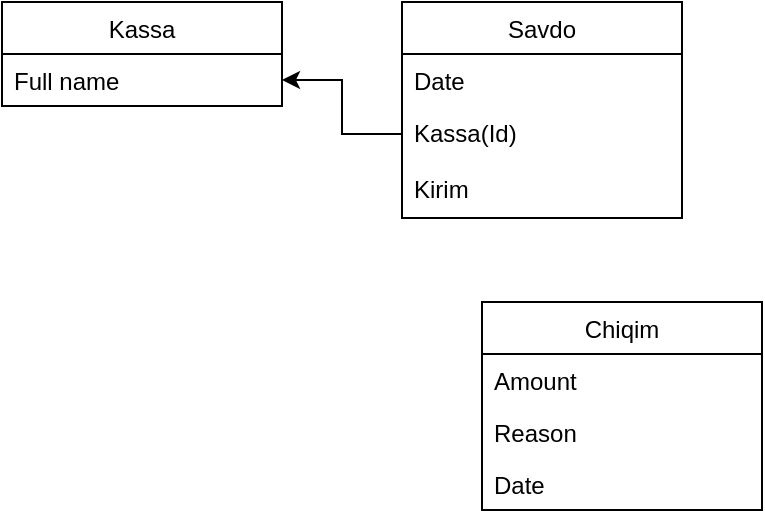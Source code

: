 <mxfile version="20.3.3" type="github">
  <diagram id="C5RBs43oDa-KdzZeNtuy" name="Page-1">
    <mxGraphModel dx="1038" dy="579" grid="1" gridSize="10" guides="1" tooltips="1" connect="1" arrows="1" fold="1" page="1" pageScale="1" pageWidth="827" pageHeight="1169" math="0" shadow="0">
      <root>
        <mxCell id="WIyWlLk6GJQsqaUBKTNV-0" />
        <mxCell id="WIyWlLk6GJQsqaUBKTNV-1" parent="WIyWlLk6GJQsqaUBKTNV-0" />
        <mxCell id="nsB0KAGdEQOcWJ__IKMo-5" value="Savdo" style="swimlane;fontStyle=0;childLayout=stackLayout;horizontal=1;startSize=26;fillColor=none;horizontalStack=0;resizeParent=1;resizeParentMax=0;resizeLast=0;collapsible=1;marginBottom=0;" parent="WIyWlLk6GJQsqaUBKTNV-1" vertex="1">
          <mxGeometry x="330" y="190" width="140" height="108" as="geometry" />
        </mxCell>
        <mxCell id="nsB0KAGdEQOcWJ__IKMo-6" value="Date" style="text;strokeColor=none;fillColor=none;align=left;verticalAlign=top;spacingLeft=4;spacingRight=4;overflow=hidden;rotatable=0;points=[[0,0.5],[1,0.5]];portConstraint=eastwest;" parent="nsB0KAGdEQOcWJ__IKMo-5" vertex="1">
          <mxGeometry y="26" width="140" height="26" as="geometry" />
        </mxCell>
        <mxCell id="nsB0KAGdEQOcWJ__IKMo-25" value="Kassa(Id)" style="text;strokeColor=none;fillColor=none;align=left;verticalAlign=top;spacingLeft=4;spacingRight=4;overflow=hidden;rotatable=0;points=[[0,0.5],[1,0.5]];portConstraint=eastwest;" parent="nsB0KAGdEQOcWJ__IKMo-5" vertex="1">
          <mxGeometry y="52" width="140" height="28" as="geometry" />
        </mxCell>
        <mxCell id="nsB0KAGdEQOcWJ__IKMo-26" value="Kirim" style="text;strokeColor=none;fillColor=none;align=left;verticalAlign=top;spacingLeft=4;spacingRight=4;overflow=hidden;rotatable=0;points=[[0,0.5],[1,0.5]];portConstraint=eastwest;" parent="nsB0KAGdEQOcWJ__IKMo-5" vertex="1">
          <mxGeometry y="80" width="140" height="28" as="geometry" />
        </mxCell>
        <mxCell id="DyhjVNg1DCfXEzZ-yeNX-1" value="Kassa" style="swimlane;fontStyle=0;childLayout=stackLayout;horizontal=1;startSize=26;fillColor=none;horizontalStack=0;resizeParent=1;resizeParentMax=0;resizeLast=0;collapsible=1;marginBottom=0;" parent="WIyWlLk6GJQsqaUBKTNV-1" vertex="1">
          <mxGeometry x="130" y="190" width="140" height="52" as="geometry" />
        </mxCell>
        <mxCell id="DyhjVNg1DCfXEzZ-yeNX-2" value="Full name" style="text;strokeColor=none;fillColor=none;align=left;verticalAlign=top;spacingLeft=4;spacingRight=4;overflow=hidden;rotatable=0;points=[[0,0.5],[1,0.5]];portConstraint=eastwest;" parent="DyhjVNg1DCfXEzZ-yeNX-1" vertex="1">
          <mxGeometry y="26" width="140" height="26" as="geometry" />
        </mxCell>
        <mxCell id="DyhjVNg1DCfXEzZ-yeNX-5" style="edgeStyle=orthogonalEdgeStyle;rounded=0;orthogonalLoop=1;jettySize=auto;html=1;exitX=0;exitY=0.5;exitDx=0;exitDy=0;" parent="WIyWlLk6GJQsqaUBKTNV-1" source="nsB0KAGdEQOcWJ__IKMo-25" target="DyhjVNg1DCfXEzZ-yeNX-2" edge="1">
          <mxGeometry relative="1" as="geometry" />
        </mxCell>
        <mxCell id="Ztj4uinRDtgNVbPHRzAq-0" value="Chiqim" style="swimlane;fontStyle=0;childLayout=stackLayout;horizontal=1;startSize=26;fillColor=none;horizontalStack=0;resizeParent=1;resizeParentMax=0;resizeLast=0;collapsible=1;marginBottom=0;" vertex="1" parent="WIyWlLk6GJQsqaUBKTNV-1">
          <mxGeometry x="370" y="340" width="140" height="104" as="geometry" />
        </mxCell>
        <mxCell id="Ztj4uinRDtgNVbPHRzAq-1" value="Amount" style="text;strokeColor=none;fillColor=none;align=left;verticalAlign=top;spacingLeft=4;spacingRight=4;overflow=hidden;rotatable=0;points=[[0,0.5],[1,0.5]];portConstraint=eastwest;" vertex="1" parent="Ztj4uinRDtgNVbPHRzAq-0">
          <mxGeometry y="26" width="140" height="26" as="geometry" />
        </mxCell>
        <mxCell id="Ztj4uinRDtgNVbPHRzAq-2" value="Reason" style="text;strokeColor=none;fillColor=none;align=left;verticalAlign=top;spacingLeft=4;spacingRight=4;overflow=hidden;rotatable=0;points=[[0,0.5],[1,0.5]];portConstraint=eastwest;" vertex="1" parent="Ztj4uinRDtgNVbPHRzAq-0">
          <mxGeometry y="52" width="140" height="26" as="geometry" />
        </mxCell>
        <mxCell id="Ztj4uinRDtgNVbPHRzAq-4" value="Date" style="text;strokeColor=none;fillColor=none;align=left;verticalAlign=top;spacingLeft=4;spacingRight=4;overflow=hidden;rotatable=0;points=[[0,0.5],[1,0.5]];portConstraint=eastwest;" vertex="1" parent="Ztj4uinRDtgNVbPHRzAq-0">
          <mxGeometry y="78" width="140" height="26" as="geometry" />
        </mxCell>
      </root>
    </mxGraphModel>
  </diagram>
</mxfile>
